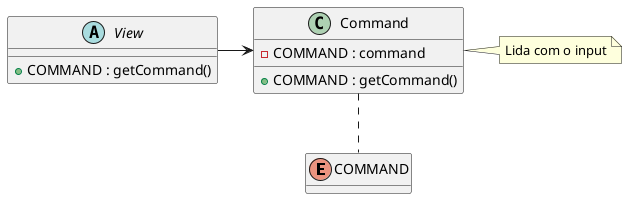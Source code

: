@startuml
'https://plantuml.com/class-diagram

hide empty methods

enum COMMAND

class Command{
- COMMAND : command
+ COMMAND : getCommand()
}

abstract class View{
+ COMMAND : getCommand()
}

Command .. COMMAND
View -r-> Command

note right of Command : Lida com o input
@enduml